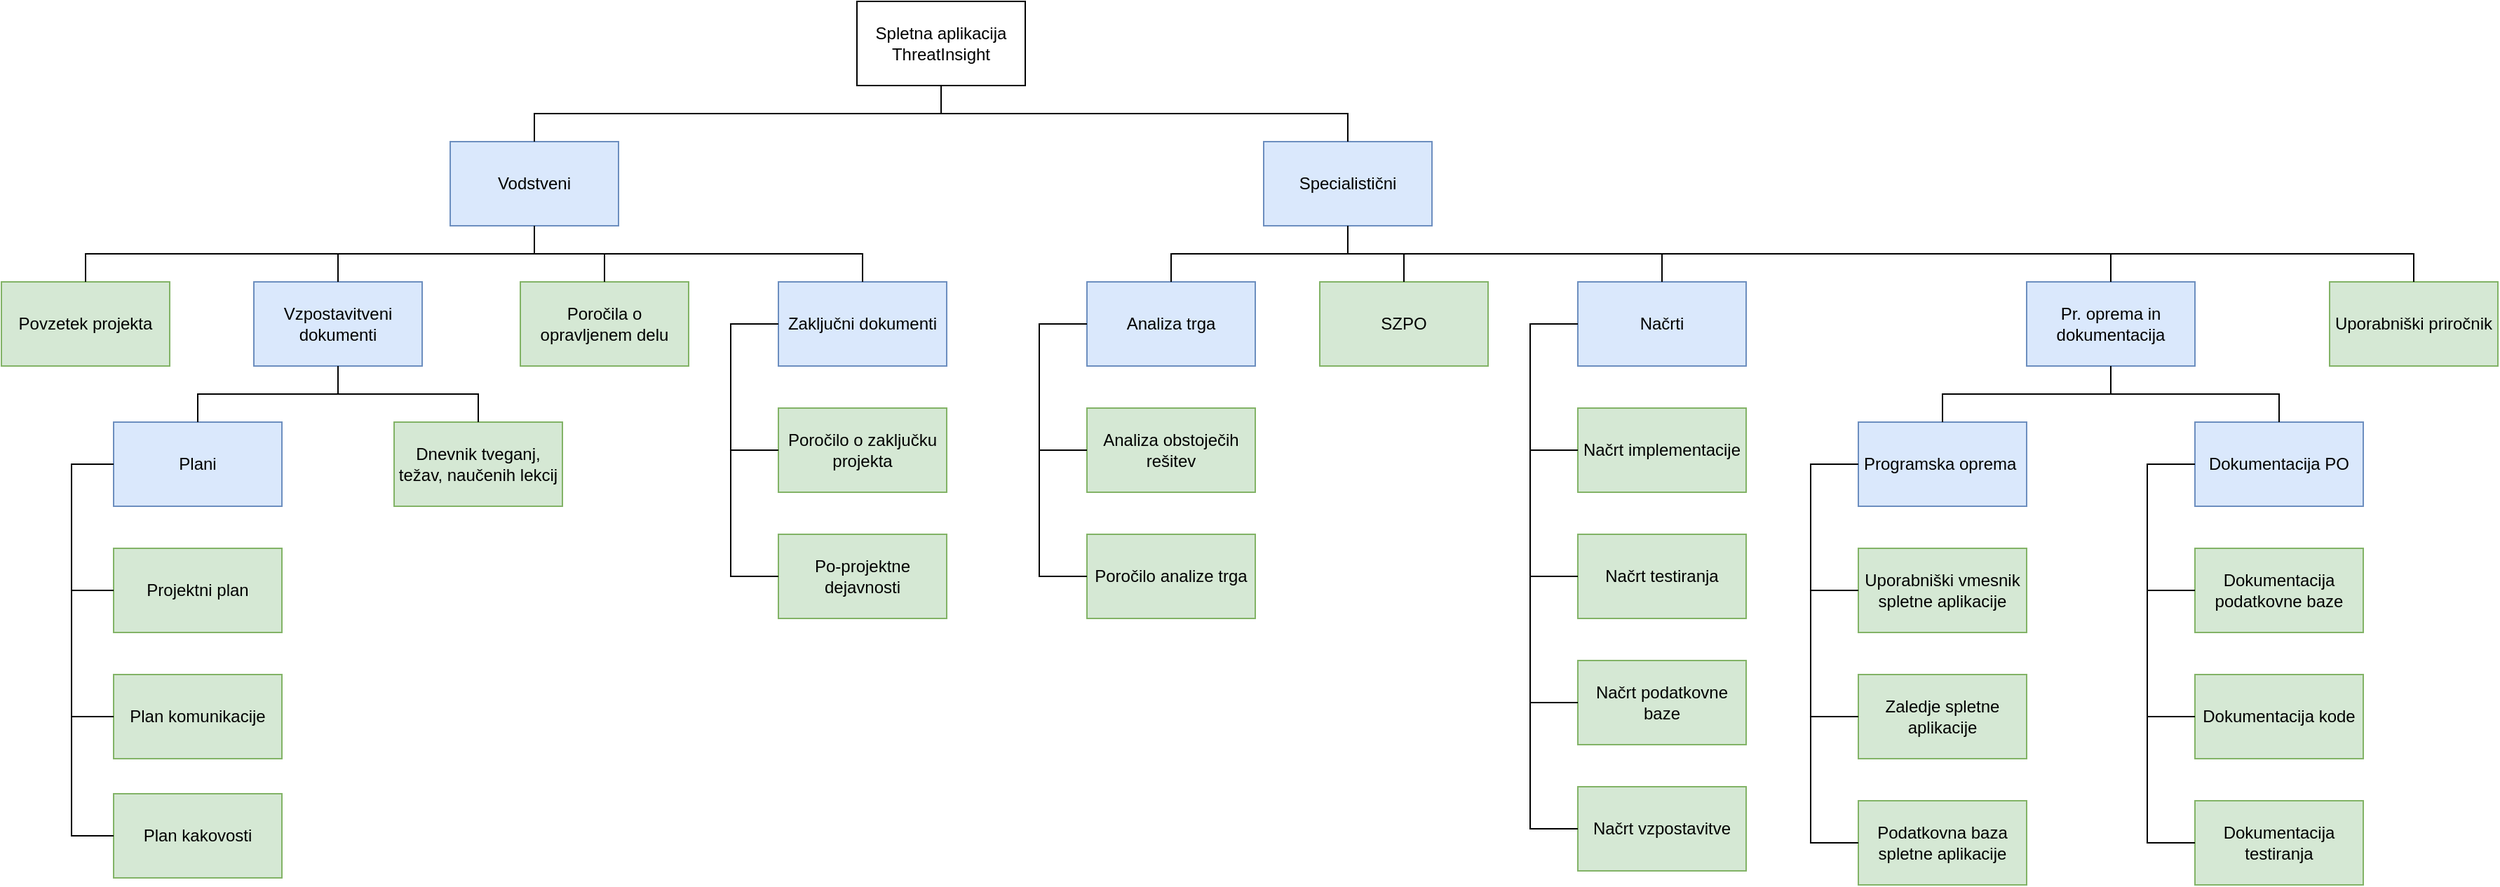 <mxfile version="24.2.7" type="device">
  <diagram name="Page-1" id="R5PdUQdGmvO8FqCiypS0">
    <mxGraphModel dx="2193" dy="747" grid="1" gridSize="10" guides="1" tooltips="1" connect="1" arrows="1" fold="1" page="1" pageScale="1" pageWidth="827" pageHeight="1169" math="0" shadow="0">
      <root>
        <mxCell id="0" />
        <mxCell id="1" parent="0" />
        <mxCell id="DDdhfqyS9CRwHlB18A0V-1" value="Spletna aplikacija&lt;div&gt;ThreatInsight&lt;/div&gt;" style="rounded=0;whiteSpace=wrap;html=1;" parent="1" vertex="1">
          <mxGeometry x="360" y="20" width="120" height="60" as="geometry" />
        </mxCell>
        <mxCell id="DDdhfqyS9CRwHlB18A0V-2" value="Vodstveni" style="whiteSpace=wrap;html=1;rounded=0;fillColor=#dae8fc;strokeColor=#6c8ebf;" parent="1" vertex="1">
          <mxGeometry x="70" y="120" width="120" height="60" as="geometry" />
        </mxCell>
        <mxCell id="DDdhfqyS9CRwHlB18A0V-4" value="" style="endArrow=none;html=1;rounded=0;entryX=0.5;entryY=1;entryDx=0;entryDy=0;exitX=0.5;exitY=0;exitDx=0;exitDy=0;" parent="1" source="DDdhfqyS9CRwHlB18A0V-2" target="DDdhfqyS9CRwHlB18A0V-1" edge="1">
          <mxGeometry width="50" height="50" relative="1" as="geometry">
            <mxPoint x="230" y="80" as="sourcePoint" />
            <mxPoint x="280" y="30" as="targetPoint" />
            <Array as="points">
              <mxPoint x="130" y="100" />
              <mxPoint x="420" y="100" />
            </Array>
          </mxGeometry>
        </mxCell>
        <mxCell id="DDdhfqyS9CRwHlB18A0V-5" value="Specialistični" style="rounded=0;whiteSpace=wrap;html=1;fillColor=#dae8fc;strokeColor=#6c8ebf;" parent="1" vertex="1">
          <mxGeometry x="650" y="120" width="120" height="60" as="geometry" />
        </mxCell>
        <mxCell id="DDdhfqyS9CRwHlB18A0V-6" value="" style="endArrow=none;html=1;rounded=0;entryX=0.5;entryY=0;entryDx=0;entryDy=0;exitX=0.5;exitY=1;exitDx=0;exitDy=0;" parent="1" source="DDdhfqyS9CRwHlB18A0V-1" target="DDdhfqyS9CRwHlB18A0V-5" edge="1">
          <mxGeometry width="50" height="50" relative="1" as="geometry">
            <mxPoint x="340" y="160" as="sourcePoint" />
            <mxPoint x="520" y="120" as="targetPoint" />
            <Array as="points">
              <mxPoint x="420" y="100" />
              <mxPoint x="710" y="100" />
            </Array>
          </mxGeometry>
        </mxCell>
        <mxCell id="DDdhfqyS9CRwHlB18A0V-7" value="Povzetek projekta" style="rounded=0;whiteSpace=wrap;html=1;fillColor=#d5e8d4;strokeColor=#82b366;" parent="1" vertex="1">
          <mxGeometry x="-250" y="220" width="120" height="60" as="geometry" />
        </mxCell>
        <mxCell id="DDdhfqyS9CRwHlB18A0V-8" value="" style="endArrow=none;html=1;rounded=0;entryX=0.5;entryY=1;entryDx=0;entryDy=0;exitX=0.5;exitY=0;exitDx=0;exitDy=0;" parent="1" source="DDdhfqyS9CRwHlB18A0V-7" edge="1">
          <mxGeometry width="50" height="50" relative="1" as="geometry">
            <mxPoint x="-130" y="100" as="sourcePoint" />
            <mxPoint x="130" y="180" as="targetPoint" />
            <Array as="points">
              <mxPoint x="-190" y="200" />
              <mxPoint x="130" y="200" />
            </Array>
          </mxGeometry>
        </mxCell>
        <mxCell id="DDdhfqyS9CRwHlB18A0V-9" value="Vzpostavitveni dokumenti" style="rounded=0;whiteSpace=wrap;html=1;fillColor=#dae8fc;strokeColor=#6c8ebf;" parent="1" vertex="1">
          <mxGeometry x="-70" y="220" width="120" height="60" as="geometry" />
        </mxCell>
        <mxCell id="DDdhfqyS9CRwHlB18A0V-10" value="" style="endArrow=none;html=1;rounded=0;exitX=0.5;exitY=1;exitDx=0;exitDy=0;entryX=0.5;entryY=0;entryDx=0;entryDy=0;" parent="1" target="DDdhfqyS9CRwHlB18A0V-9" edge="1">
          <mxGeometry width="50" height="50" relative="1" as="geometry">
            <mxPoint x="130" y="180" as="sourcePoint" />
            <mxPoint x="-160" y="90" as="targetPoint" />
            <Array as="points">
              <mxPoint x="130" y="200" />
              <mxPoint x="-10" y="200" />
            </Array>
          </mxGeometry>
        </mxCell>
        <mxCell id="DDdhfqyS9CRwHlB18A0V-11" value="Plani" style="rounded=0;whiteSpace=wrap;html=1;fillColor=#dae8fc;strokeColor=#6c8ebf;" parent="1" vertex="1">
          <mxGeometry x="-170" y="320" width="120" height="60" as="geometry" />
        </mxCell>
        <mxCell id="DDdhfqyS9CRwHlB18A0V-12" value="" style="endArrow=none;html=1;rounded=0;entryX=0.5;entryY=1;entryDx=0;entryDy=0;exitX=0.5;exitY=0;exitDx=0;exitDy=0;" parent="1" source="DDdhfqyS9CRwHlB18A0V-11" target="DDdhfqyS9CRwHlB18A0V-9" edge="1">
          <mxGeometry width="50" height="50" relative="1" as="geometry">
            <mxPoint x="-220" y="380" as="sourcePoint" />
            <mxPoint x="-170" y="330" as="targetPoint" />
            <Array as="points">
              <mxPoint x="-110" y="300" />
              <mxPoint x="-10" y="300" />
            </Array>
          </mxGeometry>
        </mxCell>
        <mxCell id="DDdhfqyS9CRwHlB18A0V-13" value="Dnevnik tveganj, težav, naučenih lekcij" style="rounded=0;whiteSpace=wrap;html=1;fillColor=#d5e8d4;strokeColor=#82b366;" parent="1" vertex="1">
          <mxGeometry x="30" y="320" width="120" height="60" as="geometry" />
        </mxCell>
        <mxCell id="DDdhfqyS9CRwHlB18A0V-14" value="" style="endArrow=none;html=1;rounded=0;entryX=0.5;entryY=0;entryDx=0;entryDy=0;exitX=0.5;exitY=1;exitDx=0;exitDy=0;" parent="1" source="DDdhfqyS9CRwHlB18A0V-9" target="DDdhfqyS9CRwHlB18A0V-13" edge="1">
          <mxGeometry width="50" height="50" relative="1" as="geometry">
            <mxPoint x="-10" y="320" as="sourcePoint" />
            <mxPoint x="90" y="280" as="targetPoint" />
            <Array as="points">
              <mxPoint x="-10" y="300" />
              <mxPoint x="90" y="300" />
            </Array>
          </mxGeometry>
        </mxCell>
        <mxCell id="DDdhfqyS9CRwHlB18A0V-15" value="Projektni plan" style="rounded=0;whiteSpace=wrap;html=1;fillColor=#d5e8d4;strokeColor=#82b366;" parent="1" vertex="1">
          <mxGeometry x="-170" y="410" width="120" height="60" as="geometry" />
        </mxCell>
        <mxCell id="DDdhfqyS9CRwHlB18A0V-16" value="" style="endArrow=none;html=1;rounded=0;entryX=0;entryY=0.5;entryDx=0;entryDy=0;exitX=0;exitY=0.5;exitDx=0;exitDy=0;" parent="1" source="DDdhfqyS9CRwHlB18A0V-15" target="DDdhfqyS9CRwHlB18A0V-11" edge="1">
          <mxGeometry width="50" height="50" relative="1" as="geometry">
            <mxPoint x="-240" y="390" as="sourcePoint" />
            <mxPoint x="-190" y="340" as="targetPoint" />
            <Array as="points">
              <mxPoint x="-200" y="440" />
              <mxPoint x="-200" y="350" />
            </Array>
          </mxGeometry>
        </mxCell>
        <mxCell id="DDdhfqyS9CRwHlB18A0V-17" value="Plan komunikacije" style="rounded=0;whiteSpace=wrap;html=1;fillColor=#d5e8d4;strokeColor=#82b366;" parent="1" vertex="1">
          <mxGeometry x="-170" y="500" width="120" height="60" as="geometry" />
        </mxCell>
        <mxCell id="DDdhfqyS9CRwHlB18A0V-18" value="" style="endArrow=none;html=1;rounded=0;entryX=0;entryY=0.5;entryDx=0;entryDy=0;exitX=0;exitY=0.5;exitDx=0;exitDy=0;" parent="1" source="DDdhfqyS9CRwHlB18A0V-17" target="DDdhfqyS9CRwHlB18A0V-11" edge="1">
          <mxGeometry width="50" height="50" relative="1" as="geometry">
            <mxPoint x="-240" y="480" as="sourcePoint" />
            <mxPoint x="-170" y="440" as="targetPoint" />
            <Array as="points">
              <mxPoint x="-200" y="530" />
              <mxPoint x="-200" y="350" />
            </Array>
          </mxGeometry>
        </mxCell>
        <mxCell id="DDdhfqyS9CRwHlB18A0V-19" value="Plan kakovosti" style="rounded=0;whiteSpace=wrap;html=1;fillColor=#d5e8d4;strokeColor=#82b366;" parent="1" vertex="1">
          <mxGeometry x="-170" y="585" width="120" height="60" as="geometry" />
        </mxCell>
        <mxCell id="DDdhfqyS9CRwHlB18A0V-20" value="" style="endArrow=none;html=1;rounded=0;entryX=0;entryY=0.5;entryDx=0;entryDy=0;exitX=0;exitY=0.5;exitDx=0;exitDy=0;" parent="1" source="DDdhfqyS9CRwHlB18A0V-19" target="DDdhfqyS9CRwHlB18A0V-11" edge="1">
          <mxGeometry width="50" height="50" relative="1" as="geometry">
            <mxPoint x="-330" y="430" as="sourcePoint" />
            <mxPoint x="-280" y="380" as="targetPoint" />
            <Array as="points">
              <mxPoint x="-200" y="615" />
              <mxPoint x="-200" y="350" />
            </Array>
          </mxGeometry>
        </mxCell>
        <mxCell id="DDdhfqyS9CRwHlB18A0V-33" value="Poročila o opravljenem delu" style="rounded=0;whiteSpace=wrap;html=1;fillColor=#d5e8d4;strokeColor=#82b366;" parent="1" vertex="1">
          <mxGeometry x="120" y="220" width="120" height="60" as="geometry" />
        </mxCell>
        <mxCell id="DDdhfqyS9CRwHlB18A0V-34" value="" style="endArrow=none;html=1;rounded=0;exitX=0.5;exitY=1;exitDx=0;exitDy=0;entryX=0.5;entryY=0;entryDx=0;entryDy=0;" parent="1" target="DDdhfqyS9CRwHlB18A0V-33" edge="1">
          <mxGeometry width="50" height="50" relative="1" as="geometry">
            <mxPoint x="130" y="180" as="sourcePoint" />
            <mxPoint x="260" y="410" as="targetPoint" />
            <Array as="points">
              <mxPoint x="130" y="200" />
              <mxPoint x="180" y="200" />
            </Array>
          </mxGeometry>
        </mxCell>
        <mxCell id="DDdhfqyS9CRwHlB18A0V-35" value="Zaključni dokumenti" style="rounded=0;whiteSpace=wrap;html=1;fillColor=#dae8fc;strokeColor=#6c8ebf;" parent="1" vertex="1">
          <mxGeometry x="304" y="220" width="120" height="60" as="geometry" />
        </mxCell>
        <mxCell id="DDdhfqyS9CRwHlB18A0V-36" value="" style="endArrow=none;html=1;rounded=0;exitX=0.5;exitY=1;exitDx=0;exitDy=0;entryX=0.5;entryY=0;entryDx=0;entryDy=0;" parent="1" target="DDdhfqyS9CRwHlB18A0V-35" edge="1">
          <mxGeometry width="50" height="50" relative="1" as="geometry">
            <mxPoint x="130" y="180" as="sourcePoint" />
            <mxPoint x="340" y="320" as="targetPoint" />
            <Array as="points">
              <mxPoint x="130" y="200" />
              <mxPoint x="364" y="200" />
            </Array>
          </mxGeometry>
        </mxCell>
        <mxCell id="DDdhfqyS9CRwHlB18A0V-37" value="Poročilo o zaključku projekta" style="rounded=0;whiteSpace=wrap;html=1;fillColor=#d5e8d4;strokeColor=#82b366;" parent="1" vertex="1">
          <mxGeometry x="304" y="310" width="120" height="60" as="geometry" />
        </mxCell>
        <mxCell id="DDdhfqyS9CRwHlB18A0V-38" value="" style="endArrow=none;html=1;rounded=0;entryX=0;entryY=0.5;entryDx=0;entryDy=0;exitX=0;exitY=0.5;exitDx=0;exitDy=0;" parent="1" source="DDdhfqyS9CRwHlB18A0V-37" target="DDdhfqyS9CRwHlB18A0V-35" edge="1">
          <mxGeometry width="50" height="50" relative="1" as="geometry">
            <mxPoint x="230" y="290" as="sourcePoint" />
            <mxPoint x="300" y="250" as="targetPoint" />
            <Array as="points">
              <mxPoint x="270" y="340" />
              <mxPoint x="270" y="250" />
            </Array>
          </mxGeometry>
        </mxCell>
        <mxCell id="DDdhfqyS9CRwHlB18A0V-39" value="Po-projektne dejavnosti" style="rounded=0;whiteSpace=wrap;html=1;fillColor=#d5e8d4;strokeColor=#82b366;" parent="1" vertex="1">
          <mxGeometry x="304" y="400" width="120" height="60" as="geometry" />
        </mxCell>
        <mxCell id="DDdhfqyS9CRwHlB18A0V-40" value="" style="endArrow=none;html=1;rounded=0;entryX=0;entryY=0.5;entryDx=0;entryDy=0;exitX=0;exitY=0.5;exitDx=0;exitDy=0;" parent="1" source="DDdhfqyS9CRwHlB18A0V-39" target="DDdhfqyS9CRwHlB18A0V-35" edge="1">
          <mxGeometry width="50" height="50" relative="1" as="geometry">
            <mxPoint x="230" y="380" as="sourcePoint" />
            <mxPoint x="300" y="340" as="targetPoint" />
            <Array as="points">
              <mxPoint x="270" y="430" />
              <mxPoint x="270" y="250" />
            </Array>
          </mxGeometry>
        </mxCell>
        <mxCell id="DDdhfqyS9CRwHlB18A0V-42" value="Analiza trga" style="rounded=0;whiteSpace=wrap;html=1;fillColor=#dae8fc;strokeColor=#6c8ebf;" parent="1" vertex="1">
          <mxGeometry x="524" y="220" width="120" height="60" as="geometry" />
        </mxCell>
        <mxCell id="DDdhfqyS9CRwHlB18A0V-43" value="Analiza obstoječih rešitev" style="rounded=0;whiteSpace=wrap;html=1;fillColor=#d5e8d4;strokeColor=#82b366;" parent="1" vertex="1">
          <mxGeometry x="524" y="310" width="120" height="60" as="geometry" />
        </mxCell>
        <mxCell id="DDdhfqyS9CRwHlB18A0V-44" value="" style="endArrow=none;html=1;rounded=0;entryX=0;entryY=0.5;entryDx=0;entryDy=0;exitX=0;exitY=0.5;exitDx=0;exitDy=0;" parent="1" source="DDdhfqyS9CRwHlB18A0V-43" target="DDdhfqyS9CRwHlB18A0V-42" edge="1">
          <mxGeometry width="50" height="50" relative="1" as="geometry">
            <mxPoint x="450" y="290" as="sourcePoint" />
            <mxPoint x="520" y="250" as="targetPoint" />
            <Array as="points">
              <mxPoint x="490" y="340" />
              <mxPoint x="490" y="250" />
            </Array>
          </mxGeometry>
        </mxCell>
        <mxCell id="DDdhfqyS9CRwHlB18A0V-45" value="Poročilo analize trga" style="rounded=0;whiteSpace=wrap;html=1;fillColor=#d5e8d4;strokeColor=#82b366;" parent="1" vertex="1">
          <mxGeometry x="524" y="400" width="120" height="60" as="geometry" />
        </mxCell>
        <mxCell id="DDdhfqyS9CRwHlB18A0V-46" value="" style="endArrow=none;html=1;rounded=0;entryX=0;entryY=0.5;entryDx=0;entryDy=0;exitX=0;exitY=0.5;exitDx=0;exitDy=0;" parent="1" source="DDdhfqyS9CRwHlB18A0V-45" target="DDdhfqyS9CRwHlB18A0V-42" edge="1">
          <mxGeometry width="50" height="50" relative="1" as="geometry">
            <mxPoint x="450" y="380" as="sourcePoint" />
            <mxPoint x="520" y="340" as="targetPoint" />
            <Array as="points">
              <mxPoint x="490" y="430" />
              <mxPoint x="490" y="250" />
            </Array>
          </mxGeometry>
        </mxCell>
        <mxCell id="DDdhfqyS9CRwHlB18A0V-47" value="" style="endArrow=none;html=1;rounded=0;entryX=0.5;entryY=1;entryDx=0;entryDy=0;exitX=0.5;exitY=0;exitDx=0;exitDy=0;" parent="1" source="DDdhfqyS9CRwHlB18A0V-42" target="DDdhfqyS9CRwHlB18A0V-5" edge="1">
          <mxGeometry width="50" height="50" relative="1" as="geometry">
            <mxPoint x="540" y="190" as="sourcePoint" />
            <mxPoint x="590" y="140" as="targetPoint" />
            <Array as="points">
              <mxPoint x="584" y="200" />
              <mxPoint x="710" y="200" />
            </Array>
          </mxGeometry>
        </mxCell>
        <mxCell id="DDdhfqyS9CRwHlB18A0V-48" value="Načrti" style="rounded=0;whiteSpace=wrap;html=1;fillColor=#dae8fc;strokeColor=#6c8ebf;" parent="1" vertex="1">
          <mxGeometry x="874" y="220" width="120" height="60" as="geometry" />
        </mxCell>
        <mxCell id="DDdhfqyS9CRwHlB18A0V-49" value="Načrt implementacije" style="rounded=0;whiteSpace=wrap;html=1;fillColor=#d5e8d4;strokeColor=#82b366;" parent="1" vertex="1">
          <mxGeometry x="874" y="310" width="120" height="60" as="geometry" />
        </mxCell>
        <mxCell id="DDdhfqyS9CRwHlB18A0V-50" value="" style="endArrow=none;html=1;rounded=0;entryX=0;entryY=0.5;entryDx=0;entryDy=0;exitX=0;exitY=0.5;exitDx=0;exitDy=0;" parent="1" source="DDdhfqyS9CRwHlB18A0V-49" target="DDdhfqyS9CRwHlB18A0V-48" edge="1">
          <mxGeometry width="50" height="50" relative="1" as="geometry">
            <mxPoint x="800" y="290" as="sourcePoint" />
            <mxPoint x="870" y="250" as="targetPoint" />
            <Array as="points">
              <mxPoint x="840" y="340" />
              <mxPoint x="840" y="250" />
            </Array>
          </mxGeometry>
        </mxCell>
        <mxCell id="DDdhfqyS9CRwHlB18A0V-51" value="Načrt testiranja" style="rounded=0;whiteSpace=wrap;html=1;fillColor=#d5e8d4;strokeColor=#82b366;" parent="1" vertex="1">
          <mxGeometry x="874" y="400" width="120" height="60" as="geometry" />
        </mxCell>
        <mxCell id="DDdhfqyS9CRwHlB18A0V-52" value="" style="endArrow=none;html=1;rounded=0;entryX=0;entryY=0.5;entryDx=0;entryDy=0;exitX=0;exitY=0.5;exitDx=0;exitDy=0;" parent="1" source="DDdhfqyS9CRwHlB18A0V-51" target="DDdhfqyS9CRwHlB18A0V-48" edge="1">
          <mxGeometry width="50" height="50" relative="1" as="geometry">
            <mxPoint x="800" y="380" as="sourcePoint" />
            <mxPoint x="870" y="340" as="targetPoint" />
            <Array as="points">
              <mxPoint x="840" y="430" />
              <mxPoint x="840" y="250" />
            </Array>
          </mxGeometry>
        </mxCell>
        <mxCell id="DDdhfqyS9CRwHlB18A0V-53" value="" style="endArrow=none;html=1;rounded=0;exitX=0.5;exitY=1;exitDx=0;exitDy=0;entryX=0.5;entryY=0;entryDx=0;entryDy=0;" parent="1" source="DDdhfqyS9CRwHlB18A0V-5" target="DDdhfqyS9CRwHlB18A0V-48" edge="1">
          <mxGeometry width="50" height="50" relative="1" as="geometry">
            <mxPoint x="840" y="180" as="sourcePoint" />
            <mxPoint x="890" y="130" as="targetPoint" />
            <Array as="points">
              <mxPoint x="710" y="200" />
              <mxPoint x="934" y="200" />
            </Array>
          </mxGeometry>
        </mxCell>
        <mxCell id="DDdhfqyS9CRwHlB18A0V-54" value="SZPO" style="rounded=0;whiteSpace=wrap;html=1;fillColor=#d5e8d4;strokeColor=#82b366;" parent="1" vertex="1">
          <mxGeometry x="690" y="220" width="120" height="60" as="geometry" />
        </mxCell>
        <mxCell id="DDdhfqyS9CRwHlB18A0V-55" value="" style="endArrow=none;html=1;rounded=0;exitX=0.5;exitY=1;exitDx=0;exitDy=0;entryX=0.5;entryY=0;entryDx=0;entryDy=0;" parent="1" source="DDdhfqyS9CRwHlB18A0V-5" target="DDdhfqyS9CRwHlB18A0V-54" edge="1">
          <mxGeometry width="50" height="50" relative="1" as="geometry">
            <mxPoint x="850" y="90" as="sourcePoint" />
            <mxPoint x="900" y="40" as="targetPoint" />
            <Array as="points">
              <mxPoint x="710" y="200" />
              <mxPoint x="750" y="200" />
            </Array>
          </mxGeometry>
        </mxCell>
        <mxCell id="DDdhfqyS9CRwHlB18A0V-56" value="Načrt podatkovne baze" style="rounded=0;whiteSpace=wrap;html=1;fillColor=#d5e8d4;strokeColor=#82b366;" parent="1" vertex="1">
          <mxGeometry x="874" y="490" width="120" height="60" as="geometry" />
        </mxCell>
        <mxCell id="DDdhfqyS9CRwHlB18A0V-57" value="" style="endArrow=none;html=1;rounded=0;entryX=0;entryY=0.5;entryDx=0;entryDy=0;exitX=0;exitY=0.5;exitDx=0;exitDy=0;" parent="1" source="DDdhfqyS9CRwHlB18A0V-56" target="DDdhfqyS9CRwHlB18A0V-48" edge="1">
          <mxGeometry width="50" height="50" relative="1" as="geometry">
            <mxPoint x="800" y="470" as="sourcePoint" />
            <mxPoint x="874" y="430" as="targetPoint" />
            <Array as="points">
              <mxPoint x="840" y="520" />
              <mxPoint x="840" y="250" />
            </Array>
          </mxGeometry>
        </mxCell>
        <mxCell id="DDdhfqyS9CRwHlB18A0V-58" value="Načrt vzpostavitve" style="rounded=0;whiteSpace=wrap;html=1;fillColor=#d5e8d4;strokeColor=#82b366;" parent="1" vertex="1">
          <mxGeometry x="874" y="580" width="120" height="60" as="geometry" />
        </mxCell>
        <mxCell id="DDdhfqyS9CRwHlB18A0V-59" value="" style="endArrow=none;html=1;rounded=0;entryX=0;entryY=0.5;entryDx=0;entryDy=0;exitX=0;exitY=0.5;exitDx=0;exitDy=0;" parent="1" source="DDdhfqyS9CRwHlB18A0V-58" target="DDdhfqyS9CRwHlB18A0V-48" edge="1">
          <mxGeometry width="50" height="50" relative="1" as="geometry">
            <mxPoint x="800" y="550" as="sourcePoint" />
            <mxPoint x="874" y="510" as="targetPoint" />
            <Array as="points">
              <mxPoint x="840" y="610" />
              <mxPoint x="840" y="250" />
            </Array>
          </mxGeometry>
        </mxCell>
        <mxCell id="DDdhfqyS9CRwHlB18A0V-61" value="Programska oprema&amp;nbsp;" style="rounded=0;whiteSpace=wrap;html=1;fillColor=#dae8fc;strokeColor=#6c8ebf;" parent="1" vertex="1">
          <mxGeometry x="1074" y="320" width="120" height="60" as="geometry" />
        </mxCell>
        <mxCell id="DDdhfqyS9CRwHlB18A0V-62" value="Uporabniški vmesnik spletne aplikacije" style="rounded=0;whiteSpace=wrap;html=1;fillColor=#d5e8d4;strokeColor=#82b366;" parent="1" vertex="1">
          <mxGeometry x="1074" y="410" width="120" height="60" as="geometry" />
        </mxCell>
        <mxCell id="DDdhfqyS9CRwHlB18A0V-63" value="" style="endArrow=none;html=1;rounded=0;entryX=0;entryY=0.5;entryDx=0;entryDy=0;exitX=0;exitY=0.5;exitDx=0;exitDy=0;" parent="1" source="DDdhfqyS9CRwHlB18A0V-62" target="DDdhfqyS9CRwHlB18A0V-61" edge="1">
          <mxGeometry width="50" height="50" relative="1" as="geometry">
            <mxPoint x="1000" y="390" as="sourcePoint" />
            <mxPoint x="1070" y="350" as="targetPoint" />
            <Array as="points">
              <mxPoint x="1040" y="440" />
              <mxPoint x="1040" y="350" />
            </Array>
          </mxGeometry>
        </mxCell>
        <mxCell id="DDdhfqyS9CRwHlB18A0V-64" value="Zaledje spletne aplikacije" style="rounded=0;whiteSpace=wrap;html=1;fillColor=#d5e8d4;strokeColor=#82b366;" parent="1" vertex="1">
          <mxGeometry x="1074" y="500" width="120" height="60" as="geometry" />
        </mxCell>
        <mxCell id="DDdhfqyS9CRwHlB18A0V-65" value="" style="endArrow=none;html=1;rounded=0;entryX=0;entryY=0.5;entryDx=0;entryDy=0;exitX=0;exitY=0.5;exitDx=0;exitDy=0;" parent="1" source="DDdhfqyS9CRwHlB18A0V-64" target="DDdhfqyS9CRwHlB18A0V-61" edge="1">
          <mxGeometry width="50" height="50" relative="1" as="geometry">
            <mxPoint x="1000" y="480" as="sourcePoint" />
            <mxPoint x="1070" y="440" as="targetPoint" />
            <Array as="points">
              <mxPoint x="1040" y="530" />
              <mxPoint x="1040" y="350" />
            </Array>
          </mxGeometry>
        </mxCell>
        <mxCell id="DDdhfqyS9CRwHlB18A0V-66" value="Podatkovna baza spletne aplikacije" style="rounded=0;whiteSpace=wrap;html=1;fillColor=#d5e8d4;strokeColor=#82b366;" parent="1" vertex="1">
          <mxGeometry x="1074" y="590" width="120" height="60" as="geometry" />
        </mxCell>
        <mxCell id="DDdhfqyS9CRwHlB18A0V-67" value="" style="endArrow=none;html=1;rounded=0;entryX=0;entryY=0.5;entryDx=0;entryDy=0;exitX=0;exitY=0.5;exitDx=0;exitDy=0;" parent="1" source="DDdhfqyS9CRwHlB18A0V-66" target="DDdhfqyS9CRwHlB18A0V-61" edge="1">
          <mxGeometry width="50" height="50" relative="1" as="geometry">
            <mxPoint x="1000" y="560" as="sourcePoint" />
            <mxPoint x="1074" y="520" as="targetPoint" />
            <Array as="points">
              <mxPoint x="1040" y="620" />
              <mxPoint x="1040" y="350" />
            </Array>
          </mxGeometry>
        </mxCell>
        <mxCell id="DDdhfqyS9CRwHlB18A0V-68" value="Pr. oprema in dokumentacija" style="rounded=0;whiteSpace=wrap;html=1;fillColor=#dae8fc;strokeColor=#6c8ebf;" parent="1" vertex="1">
          <mxGeometry x="1194" y="220" width="120" height="60" as="geometry" />
        </mxCell>
        <mxCell id="DDdhfqyS9CRwHlB18A0V-69" value="" style="endArrow=none;html=1;rounded=0;exitX=0.5;exitY=1;exitDx=0;exitDy=0;entryX=0.5;entryY=0;entryDx=0;entryDy=0;" parent="1" source="DDdhfqyS9CRwHlB18A0V-5" target="DDdhfqyS9CRwHlB18A0V-68" edge="1">
          <mxGeometry width="50" height="50" relative="1" as="geometry">
            <mxPoint x="670" y="230" as="sourcePoint" />
            <mxPoint x="1130" y="400" as="targetPoint" />
            <Array as="points">
              <mxPoint x="710" y="200" />
              <mxPoint x="1254" y="200" />
            </Array>
          </mxGeometry>
        </mxCell>
        <mxCell id="DDdhfqyS9CRwHlB18A0V-71" value="" style="endArrow=none;html=1;rounded=0;exitX=0.5;exitY=1;exitDx=0;exitDy=0;entryX=0.5;entryY=0;entryDx=0;entryDy=0;" parent="1" source="DDdhfqyS9CRwHlB18A0V-68" target="DDdhfqyS9CRwHlB18A0V-61" edge="1">
          <mxGeometry width="50" height="50" relative="1" as="geometry">
            <mxPoint x="1230" y="120" as="sourcePoint" />
            <mxPoint x="1280" y="70" as="targetPoint" />
            <Array as="points">
              <mxPoint x="1254" y="300" />
              <mxPoint x="1134" y="300" />
            </Array>
          </mxGeometry>
        </mxCell>
        <mxCell id="DDdhfqyS9CRwHlB18A0V-72" value="Dokumentacija PO" style="rounded=0;whiteSpace=wrap;html=1;fillColor=#dae8fc;strokeColor=#6c8ebf;" parent="1" vertex="1">
          <mxGeometry x="1314" y="320" width="120" height="60" as="geometry" />
        </mxCell>
        <mxCell id="DDdhfqyS9CRwHlB18A0V-73" value="" style="endArrow=none;html=1;rounded=0;exitX=0.5;exitY=1;exitDx=0;exitDy=0;entryX=0.5;entryY=0;entryDx=0;entryDy=0;" parent="1" source="DDdhfqyS9CRwHlB18A0V-68" target="DDdhfqyS9CRwHlB18A0V-72" edge="1">
          <mxGeometry width="50" height="50" relative="1" as="geometry">
            <mxPoint x="1370" y="300" as="sourcePoint" />
            <mxPoint x="1420" y="250" as="targetPoint" />
            <Array as="points">
              <mxPoint x="1254" y="300" />
              <mxPoint x="1374" y="300" />
            </Array>
          </mxGeometry>
        </mxCell>
        <mxCell id="DDdhfqyS9CRwHlB18A0V-74" value="Dokumentacija podatkovne baze" style="rounded=0;whiteSpace=wrap;html=1;fillColor=#d5e8d4;strokeColor=#82b366;" parent="1" vertex="1">
          <mxGeometry x="1314" y="410" width="120" height="60" as="geometry" />
        </mxCell>
        <mxCell id="DDdhfqyS9CRwHlB18A0V-75" value="" style="endArrow=none;html=1;rounded=0;entryX=0;entryY=0.5;entryDx=0;entryDy=0;exitX=0;exitY=0.5;exitDx=0;exitDy=0;" parent="1" source="DDdhfqyS9CRwHlB18A0V-74" edge="1">
          <mxGeometry width="50" height="50" relative="1" as="geometry">
            <mxPoint x="1240" y="390" as="sourcePoint" />
            <mxPoint x="1314" y="350" as="targetPoint" />
            <Array as="points">
              <mxPoint x="1280" y="440" />
              <mxPoint x="1280" y="350" />
            </Array>
          </mxGeometry>
        </mxCell>
        <mxCell id="DDdhfqyS9CRwHlB18A0V-76" value="Dokumentacija kode" style="rounded=0;whiteSpace=wrap;html=1;fillColor=#d5e8d4;strokeColor=#82b366;" parent="1" vertex="1">
          <mxGeometry x="1314" y="500" width="120" height="60" as="geometry" />
        </mxCell>
        <mxCell id="DDdhfqyS9CRwHlB18A0V-77" value="" style="endArrow=none;html=1;rounded=0;entryX=0;entryY=0.5;entryDx=0;entryDy=0;exitX=0;exitY=0.5;exitDx=0;exitDy=0;" parent="1" source="DDdhfqyS9CRwHlB18A0V-76" edge="1">
          <mxGeometry width="50" height="50" relative="1" as="geometry">
            <mxPoint x="1240" y="480" as="sourcePoint" />
            <mxPoint x="1314" y="350" as="targetPoint" />
            <Array as="points">
              <mxPoint x="1280" y="530" />
              <mxPoint x="1280" y="350" />
            </Array>
          </mxGeometry>
        </mxCell>
        <mxCell id="DDdhfqyS9CRwHlB18A0V-78" value="Dokumentacija testiranja" style="rounded=0;whiteSpace=wrap;html=1;fillColor=#d5e8d4;strokeColor=#82b366;" parent="1" vertex="1">
          <mxGeometry x="1314" y="590" width="120" height="60" as="geometry" />
        </mxCell>
        <mxCell id="DDdhfqyS9CRwHlB18A0V-79" value="" style="endArrow=none;html=1;rounded=0;entryX=0;entryY=0.5;entryDx=0;entryDy=0;exitX=0;exitY=0.5;exitDx=0;exitDy=0;" parent="1" source="DDdhfqyS9CRwHlB18A0V-78" target="DDdhfqyS9CRwHlB18A0V-72" edge="1">
          <mxGeometry width="50" height="50" relative="1" as="geometry">
            <mxPoint x="1240" y="560" as="sourcePoint" />
            <mxPoint x="1314" y="350" as="targetPoint" />
            <Array as="points">
              <mxPoint x="1280" y="620" />
              <mxPoint x="1280" y="350" />
            </Array>
          </mxGeometry>
        </mxCell>
        <mxCell id="DDdhfqyS9CRwHlB18A0V-82" value="Uporabniški priročnik" style="rounded=0;whiteSpace=wrap;html=1;fillColor=#d5e8d4;strokeColor=#82b366;" parent="1" vertex="1">
          <mxGeometry x="1410" y="220" width="120" height="60" as="geometry" />
        </mxCell>
        <mxCell id="DDdhfqyS9CRwHlB18A0V-83" value="" style="endArrow=none;html=1;rounded=0;exitX=0.5;exitY=1;exitDx=0;exitDy=0;entryX=0.5;entryY=0;entryDx=0;entryDy=0;" parent="1" source="DDdhfqyS9CRwHlB18A0V-5" target="DDdhfqyS9CRwHlB18A0V-82" edge="1">
          <mxGeometry width="50" height="50" relative="1" as="geometry">
            <mxPoint x="1020" y="150" as="sourcePoint" />
            <mxPoint x="1070" y="100" as="targetPoint" />
            <Array as="points">
              <mxPoint x="710" y="200" />
              <mxPoint x="1470" y="200" />
            </Array>
          </mxGeometry>
        </mxCell>
      </root>
    </mxGraphModel>
  </diagram>
</mxfile>
